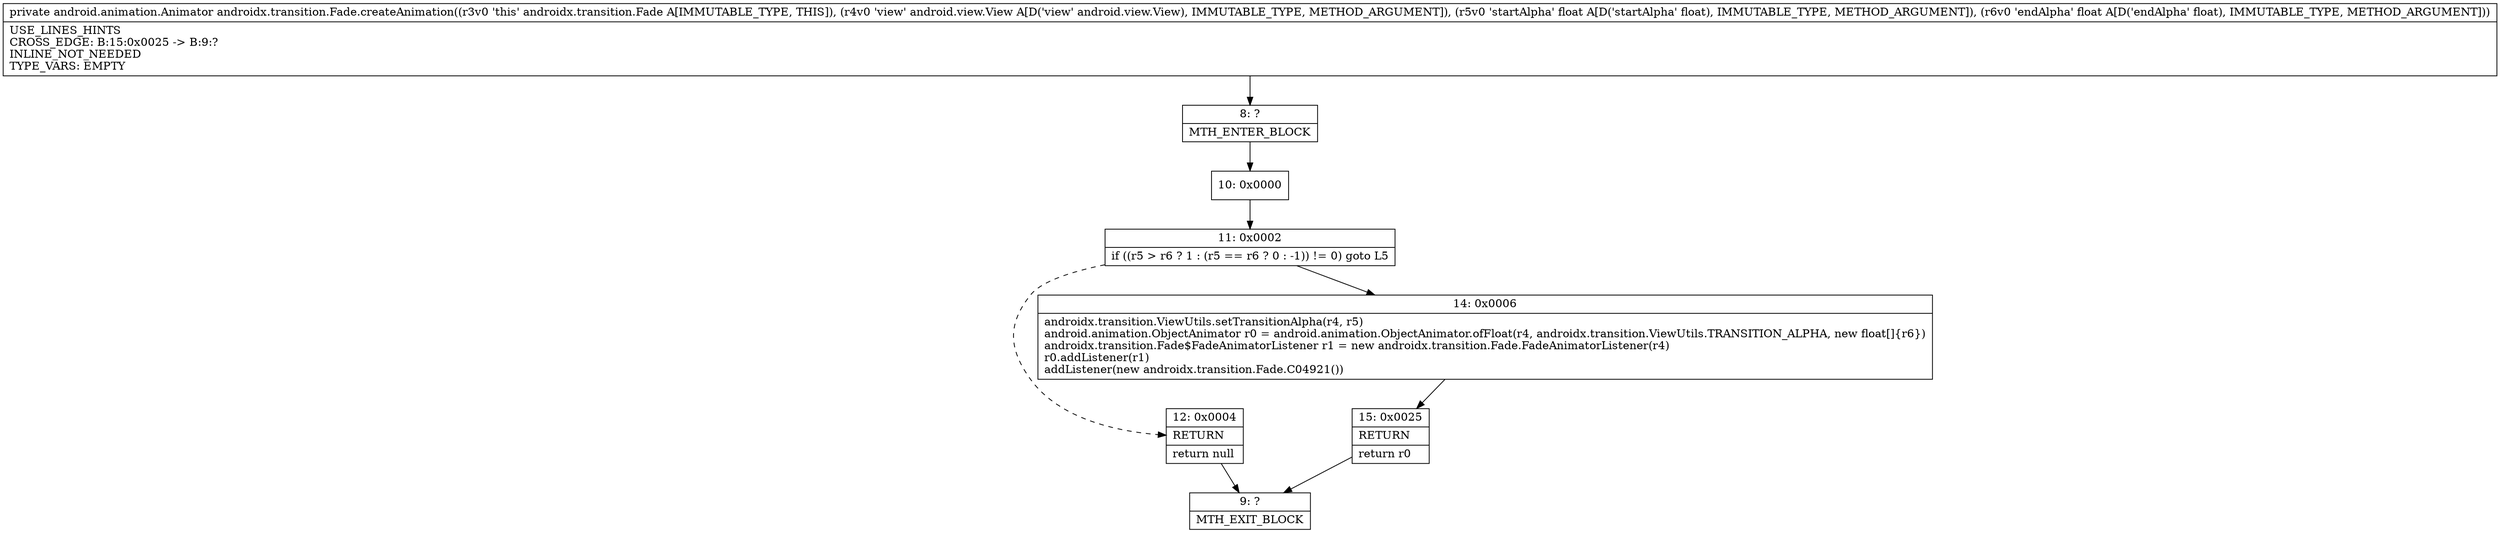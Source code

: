digraph "CFG forandroidx.transition.Fade.createAnimation(Landroid\/view\/View;FF)Landroid\/animation\/Animator;" {
Node_8 [shape=record,label="{8\:\ ?|MTH_ENTER_BLOCK\l}"];
Node_10 [shape=record,label="{10\:\ 0x0000}"];
Node_11 [shape=record,label="{11\:\ 0x0002|if ((r5 \> r6 ? 1 : (r5 == r6 ? 0 : \-1)) != 0) goto L5\l}"];
Node_12 [shape=record,label="{12\:\ 0x0004|RETURN\l|return null\l}"];
Node_9 [shape=record,label="{9\:\ ?|MTH_EXIT_BLOCK\l}"];
Node_14 [shape=record,label="{14\:\ 0x0006|androidx.transition.ViewUtils.setTransitionAlpha(r4, r5)\landroid.animation.ObjectAnimator r0 = android.animation.ObjectAnimator.ofFloat(r4, androidx.transition.ViewUtils.TRANSITION_ALPHA, new float[]\{r6\})\landroidx.transition.Fade$FadeAnimatorListener r1 = new androidx.transition.Fade.FadeAnimatorListener(r4)\lr0.addListener(r1)\laddListener(new androidx.transition.Fade.C04921())\l}"];
Node_15 [shape=record,label="{15\:\ 0x0025|RETURN\l|return r0\l}"];
MethodNode[shape=record,label="{private android.animation.Animator androidx.transition.Fade.createAnimation((r3v0 'this' androidx.transition.Fade A[IMMUTABLE_TYPE, THIS]), (r4v0 'view' android.view.View A[D('view' android.view.View), IMMUTABLE_TYPE, METHOD_ARGUMENT]), (r5v0 'startAlpha' float A[D('startAlpha' float), IMMUTABLE_TYPE, METHOD_ARGUMENT]), (r6v0 'endAlpha' float A[D('endAlpha' float), IMMUTABLE_TYPE, METHOD_ARGUMENT]))  | USE_LINES_HINTS\lCROSS_EDGE: B:15:0x0025 \-\> B:9:?\lINLINE_NOT_NEEDED\lTYPE_VARS: EMPTY\l}"];
MethodNode -> Node_8;Node_8 -> Node_10;
Node_10 -> Node_11;
Node_11 -> Node_12[style=dashed];
Node_11 -> Node_14;
Node_12 -> Node_9;
Node_14 -> Node_15;
Node_15 -> Node_9;
}

